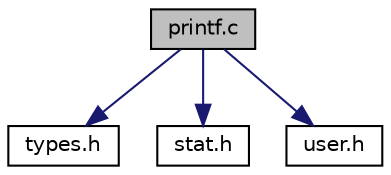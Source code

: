 digraph "printf.c"
{
 // LATEX_PDF_SIZE
  edge [fontname="Helvetica",fontsize="10",labelfontname="Helvetica",labelfontsize="10"];
  node [fontname="Helvetica",fontsize="10",shape=record];
  Node1 [label="printf.c",height=0.2,width=0.4,color="black", fillcolor="grey75", style="filled", fontcolor="black",tooltip=" "];
  Node1 -> Node2 [color="midnightblue",fontsize="10",style="solid"];
  Node2 [label="types.h",height=0.2,width=0.4,color="black", fillcolor="white", style="filled",URL="$d9/d49/types_8h.html",tooltip=" "];
  Node1 -> Node3 [color="midnightblue",fontsize="10",style="solid"];
  Node3 [label="stat.h",height=0.2,width=0.4,color="black", fillcolor="white", style="filled",URL="$d2/d1b/stat_8h.html",tooltip=" "];
  Node1 -> Node4 [color="midnightblue",fontsize="10",style="solid"];
  Node4 [label="user.h",height=0.2,width=0.4,color="black", fillcolor="white", style="filled",URL="$d8/ddb/user_8h.html",tooltip=" "];
}

